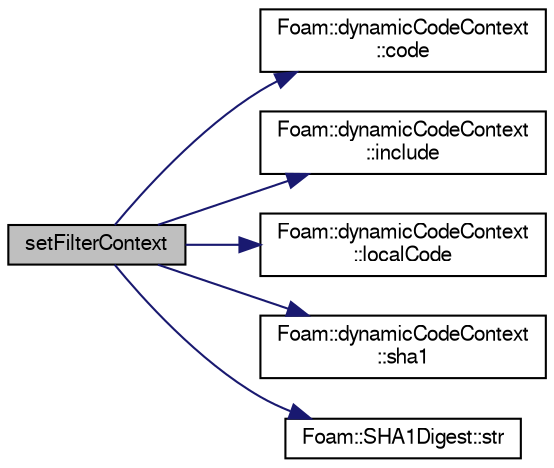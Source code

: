 digraph "setFilterContext"
{
  bgcolor="transparent";
  edge [fontname="FreeSans",fontsize="10",labelfontname="FreeSans",labelfontsize="10"];
  node [fontname="FreeSans",fontsize="10",shape=record];
  rankdir="LR";
  Node1 [label="setFilterContext",height=0.2,width=0.4,color="black", fillcolor="grey75", style="filled" fontcolor="black"];
  Node1 -> Node2 [color="midnightblue",fontsize="10",style="solid",fontname="FreeSans"];
  Node2 [label="Foam::dynamicCodeContext\l::code",height=0.2,width=0.4,color="black",URL="$a00574.html#a837e832f98b52f45ba2802e81272a9d2",tooltip="Return the code. "];
  Node1 -> Node3 [color="midnightblue",fontsize="10",style="solid",fontname="FreeSans"];
  Node3 [label="Foam::dynamicCodeContext\l::include",height=0.2,width=0.4,color="black",URL="$a00574.html#adcbf2da5ffc849a4533d654cbbc03214",tooltip="Return the code-includes. "];
  Node1 -> Node4 [color="midnightblue",fontsize="10",style="solid",fontname="FreeSans"];
  Node4 [label="Foam::dynamicCodeContext\l::localCode",height=0.2,width=0.4,color="black",URL="$a00574.html#a202f932a227e592251a69d3dc4e34f76",tooltip="Return the local (file-scope) code. "];
  Node1 -> Node5 [color="midnightblue",fontsize="10",style="solid",fontname="FreeSans"];
  Node5 [label="Foam::dynamicCodeContext\l::sha1",height=0.2,width=0.4,color="black",URL="$a00574.html#a48f51d6930f9b57d2389206861551372",tooltip="Return SHA1 digest calculated from include, options, code. "];
  Node1 -> Node6 [color="midnightblue",fontsize="10",style="solid",fontname="FreeSans"];
  Node6 [label="Foam::SHA1Digest::str",height=0.2,width=0.4,color="black",URL="$a02221.html#ad8a26ee37466fd7a4b22b9bc1cad5d8b",tooltip="Return (40-byte) text representation, optionally with &#39;_&#39; prefix. "];
}
